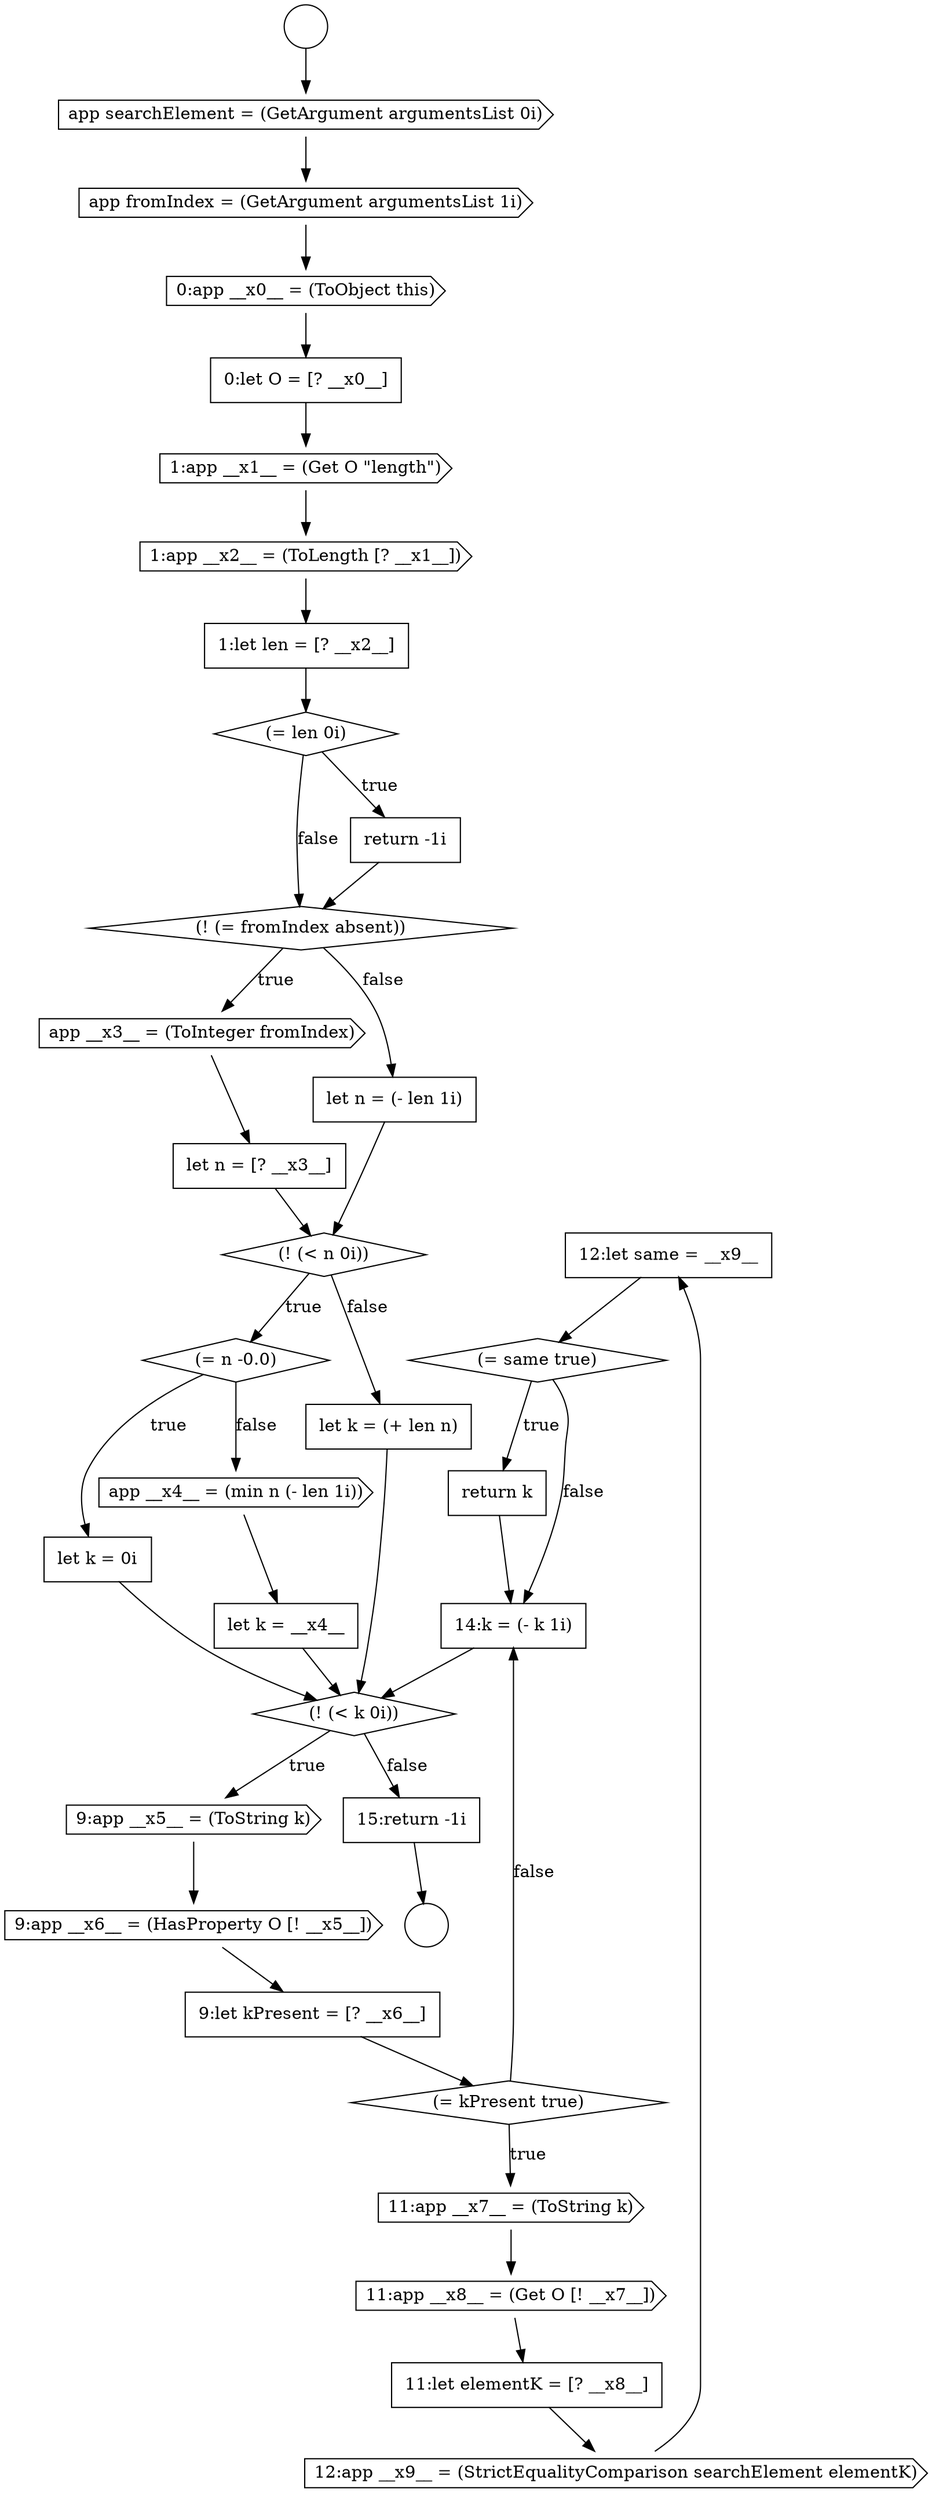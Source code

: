 digraph {
  node13740 [shape=none, margin=0, label=<<font color="black">
    <table border="0" cellborder="1" cellspacing="0" cellpadding="10">
      <tr><td align="left">12:let same = __x9__</td></tr>
    </table>
  </font>> color="black" fillcolor="white" style=filled]
  node13712 [shape=cds, label=<<font color="black">app searchElement = (GetArgument argumentsList 0i)</font>> color="black" fillcolor="white" style=filled]
  node13732 [shape=cds, label=<<font color="black">9:app __x5__ = (ToString k)</font>> color="black" fillcolor="white" style=filled]
  node13715 [shape=none, margin=0, label=<<font color="black">
    <table border="0" cellborder="1" cellspacing="0" cellpadding="10">
      <tr><td align="left">0:let O = [? __x0__]</td></tr>
    </table>
  </font>> color="black" fillcolor="white" style=filled]
  node13744 [shape=none, margin=0, label=<<font color="black">
    <table border="0" cellborder="1" cellspacing="0" cellpadding="10">
      <tr><td align="left">15:return -1i</td></tr>
    </table>
  </font>> color="black" fillcolor="white" style=filled]
  node13735 [shape=diamond, label=<<font color="black">(= kPresent true)</font>> color="black" fillcolor="white" style=filled]
  node13726 [shape=diamond, label=<<font color="black">(= n -0.0)</font>> color="black" fillcolor="white" style=filled]
  node13710 [shape=circle label=" " color="black" fillcolor="white" style=filled]
  node13730 [shape=none, margin=0, label=<<font color="black">
    <table border="0" cellborder="1" cellspacing="0" cellpadding="10">
      <tr><td align="left">let k = (+ len n)</td></tr>
    </table>
  </font>> color="black" fillcolor="white" style=filled]
  node13734 [shape=none, margin=0, label=<<font color="black">
    <table border="0" cellborder="1" cellspacing="0" cellpadding="10">
      <tr><td align="left">9:let kPresent = [? __x6__]</td></tr>
    </table>
  </font>> color="black" fillcolor="white" style=filled]
  node13713 [shape=cds, label=<<font color="black">app fromIndex = (GetArgument argumentsList 1i)</font>> color="black" fillcolor="white" style=filled]
  node13742 [shape=none, margin=0, label=<<font color="black">
    <table border="0" cellborder="1" cellspacing="0" cellpadding="10">
      <tr><td align="left">return k</td></tr>
    </table>
  </font>> color="black" fillcolor="white" style=filled]
  node13739 [shape=cds, label=<<font color="black">12:app __x9__ = (StrictEqualityComparison searchElement elementK)</font>> color="black" fillcolor="white" style=filled]
  node13738 [shape=none, margin=0, label=<<font color="black">
    <table border="0" cellborder="1" cellspacing="0" cellpadding="10">
      <tr><td align="left">11:let elementK = [? __x8__]</td></tr>
    </table>
  </font>> color="black" fillcolor="white" style=filled]
  node13743 [shape=none, margin=0, label=<<font color="black">
    <table border="0" cellborder="1" cellspacing="0" cellpadding="10">
      <tr><td align="left">14:k = (- k 1i)</td></tr>
    </table>
  </font>> color="black" fillcolor="white" style=filled]
  node13736 [shape=cds, label=<<font color="black">11:app __x7__ = (ToString k)</font>> color="black" fillcolor="white" style=filled]
  node13722 [shape=cds, label=<<font color="black">app __x3__ = (ToInteger fromIndex)</font>> color="black" fillcolor="white" style=filled]
  node13719 [shape=diamond, label=<<font color="black">(= len 0i)</font>> color="black" fillcolor="white" style=filled]
  node13725 [shape=diamond, label=<<font color="black">(! (&lt; n 0i))</font>> color="black" fillcolor="white" style=filled]
  node13718 [shape=none, margin=0, label=<<font color="black">
    <table border="0" cellborder="1" cellspacing="0" cellpadding="10">
      <tr><td align="left">1:let len = [? __x2__]</td></tr>
    </table>
  </font>> color="black" fillcolor="white" style=filled]
  node13731 [shape=diamond, label=<<font color="black">(! (&lt; k 0i))</font>> color="black" fillcolor="white" style=filled]
  node13714 [shape=cds, label=<<font color="black">0:app __x0__ = (ToObject this)</font>> color="black" fillcolor="white" style=filled]
  node13741 [shape=diamond, label=<<font color="black">(= same true)</font>> color="black" fillcolor="white" style=filled]
  node13717 [shape=cds, label=<<font color="black">1:app __x2__ = (ToLength [? __x1__])</font>> color="black" fillcolor="white" style=filled]
  node13727 [shape=none, margin=0, label=<<font color="black">
    <table border="0" cellborder="1" cellspacing="0" cellpadding="10">
      <tr><td align="left">let k = 0i</td></tr>
    </table>
  </font>> color="black" fillcolor="white" style=filled]
  node13737 [shape=cds, label=<<font color="black">11:app __x8__ = (Get O [! __x7__])</font>> color="black" fillcolor="white" style=filled]
  node13729 [shape=none, margin=0, label=<<font color="black">
    <table border="0" cellborder="1" cellspacing="0" cellpadding="10">
      <tr><td align="left">let k = __x4__</td></tr>
    </table>
  </font>> color="black" fillcolor="white" style=filled]
  node13724 [shape=none, margin=0, label=<<font color="black">
    <table border="0" cellborder="1" cellspacing="0" cellpadding="10">
      <tr><td align="left">let n = (- len 1i)</td></tr>
    </table>
  </font>> color="black" fillcolor="white" style=filled]
  node13721 [shape=diamond, label=<<font color="black">(! (= fromIndex absent))</font>> color="black" fillcolor="white" style=filled]
  node13733 [shape=cds, label=<<font color="black">9:app __x6__ = (HasProperty O [! __x5__])</font>> color="black" fillcolor="white" style=filled]
  node13716 [shape=cds, label=<<font color="black">1:app __x1__ = (Get O &quot;length&quot;)</font>> color="black" fillcolor="white" style=filled]
  node13711 [shape=circle label=" " color="black" fillcolor="white" style=filled]
  node13728 [shape=cds, label=<<font color="black">app __x4__ = (min n (- len 1i))</font>> color="black" fillcolor="white" style=filled]
  node13720 [shape=none, margin=0, label=<<font color="black">
    <table border="0" cellborder="1" cellspacing="0" cellpadding="10">
      <tr><td align="left">return -1i</td></tr>
    </table>
  </font>> color="black" fillcolor="white" style=filled]
  node13723 [shape=none, margin=0, label=<<font color="black">
    <table border="0" cellborder="1" cellspacing="0" cellpadding="10">
      <tr><td align="left">let n = [? __x3__]</td></tr>
    </table>
  </font>> color="black" fillcolor="white" style=filled]
  node13742 -> node13743 [ color="black"]
  node13734 -> node13735 [ color="black"]
  node13713 -> node13714 [ color="black"]
  node13714 -> node13715 [ color="black"]
  node13729 -> node13731 [ color="black"]
  node13727 -> node13731 [ color="black"]
  node13736 -> node13737 [ color="black"]
  node13715 -> node13716 [ color="black"]
  node13724 -> node13725 [ color="black"]
  node13730 -> node13731 [ color="black"]
  node13740 -> node13741 [ color="black"]
  node13739 -> node13740 [ color="black"]
  node13733 -> node13734 [ color="black"]
  node13741 -> node13742 [label=<<font color="black">true</font>> color="black"]
  node13741 -> node13743 [label=<<font color="black">false</font>> color="black"]
  node13719 -> node13720 [label=<<font color="black">true</font>> color="black"]
  node13719 -> node13721 [label=<<font color="black">false</font>> color="black"]
  node13725 -> node13726 [label=<<font color="black">true</font>> color="black"]
  node13725 -> node13730 [label=<<font color="black">false</font>> color="black"]
  node13722 -> node13723 [ color="black"]
  node13737 -> node13738 [ color="black"]
  node13731 -> node13732 [label=<<font color="black">true</font>> color="black"]
  node13731 -> node13744 [label=<<font color="black">false</font>> color="black"]
  node13723 -> node13725 [ color="black"]
  node13712 -> node13713 [ color="black"]
  node13726 -> node13727 [label=<<font color="black">true</font>> color="black"]
  node13726 -> node13728 [label=<<font color="black">false</font>> color="black"]
  node13728 -> node13729 [ color="black"]
  node13718 -> node13719 [ color="black"]
  node13732 -> node13733 [ color="black"]
  node13721 -> node13722 [label=<<font color="black">true</font>> color="black"]
  node13721 -> node13724 [label=<<font color="black">false</font>> color="black"]
  node13716 -> node13717 [ color="black"]
  node13743 -> node13731 [ color="black"]
  node13717 -> node13718 [ color="black"]
  node13720 -> node13721 [ color="black"]
  node13744 -> node13711 [ color="black"]
  node13735 -> node13736 [label=<<font color="black">true</font>> color="black"]
  node13735 -> node13743 [label=<<font color="black">false</font>> color="black"]
  node13710 -> node13712 [ color="black"]
  node13738 -> node13739 [ color="black"]
}
